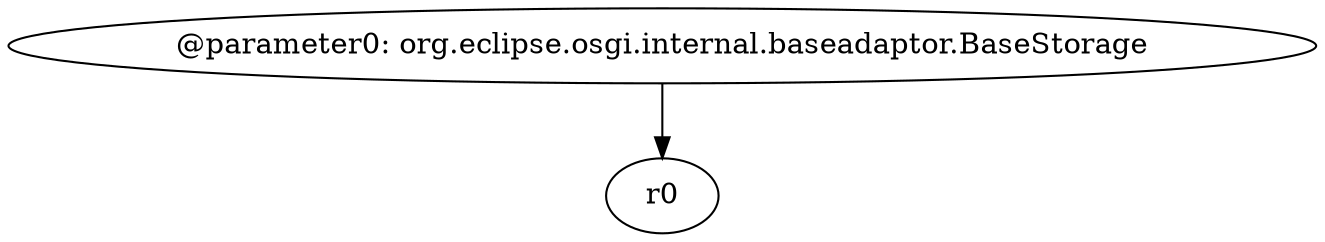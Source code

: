 digraph g {
0[label="@parameter0: org.eclipse.osgi.internal.baseadaptor.BaseStorage"]
1[label="r0"]
0->1[label=""]
}